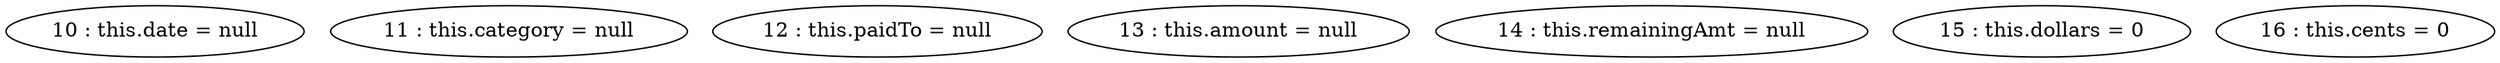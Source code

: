 digraph G {
"10 : this.date = null"
"11 : this.category = null"
"12 : this.paidTo = null"
"13 : this.amount = null"
"14 : this.remainingAmt = null"
"15 : this.dollars = 0"
"16 : this.cents = 0"
}